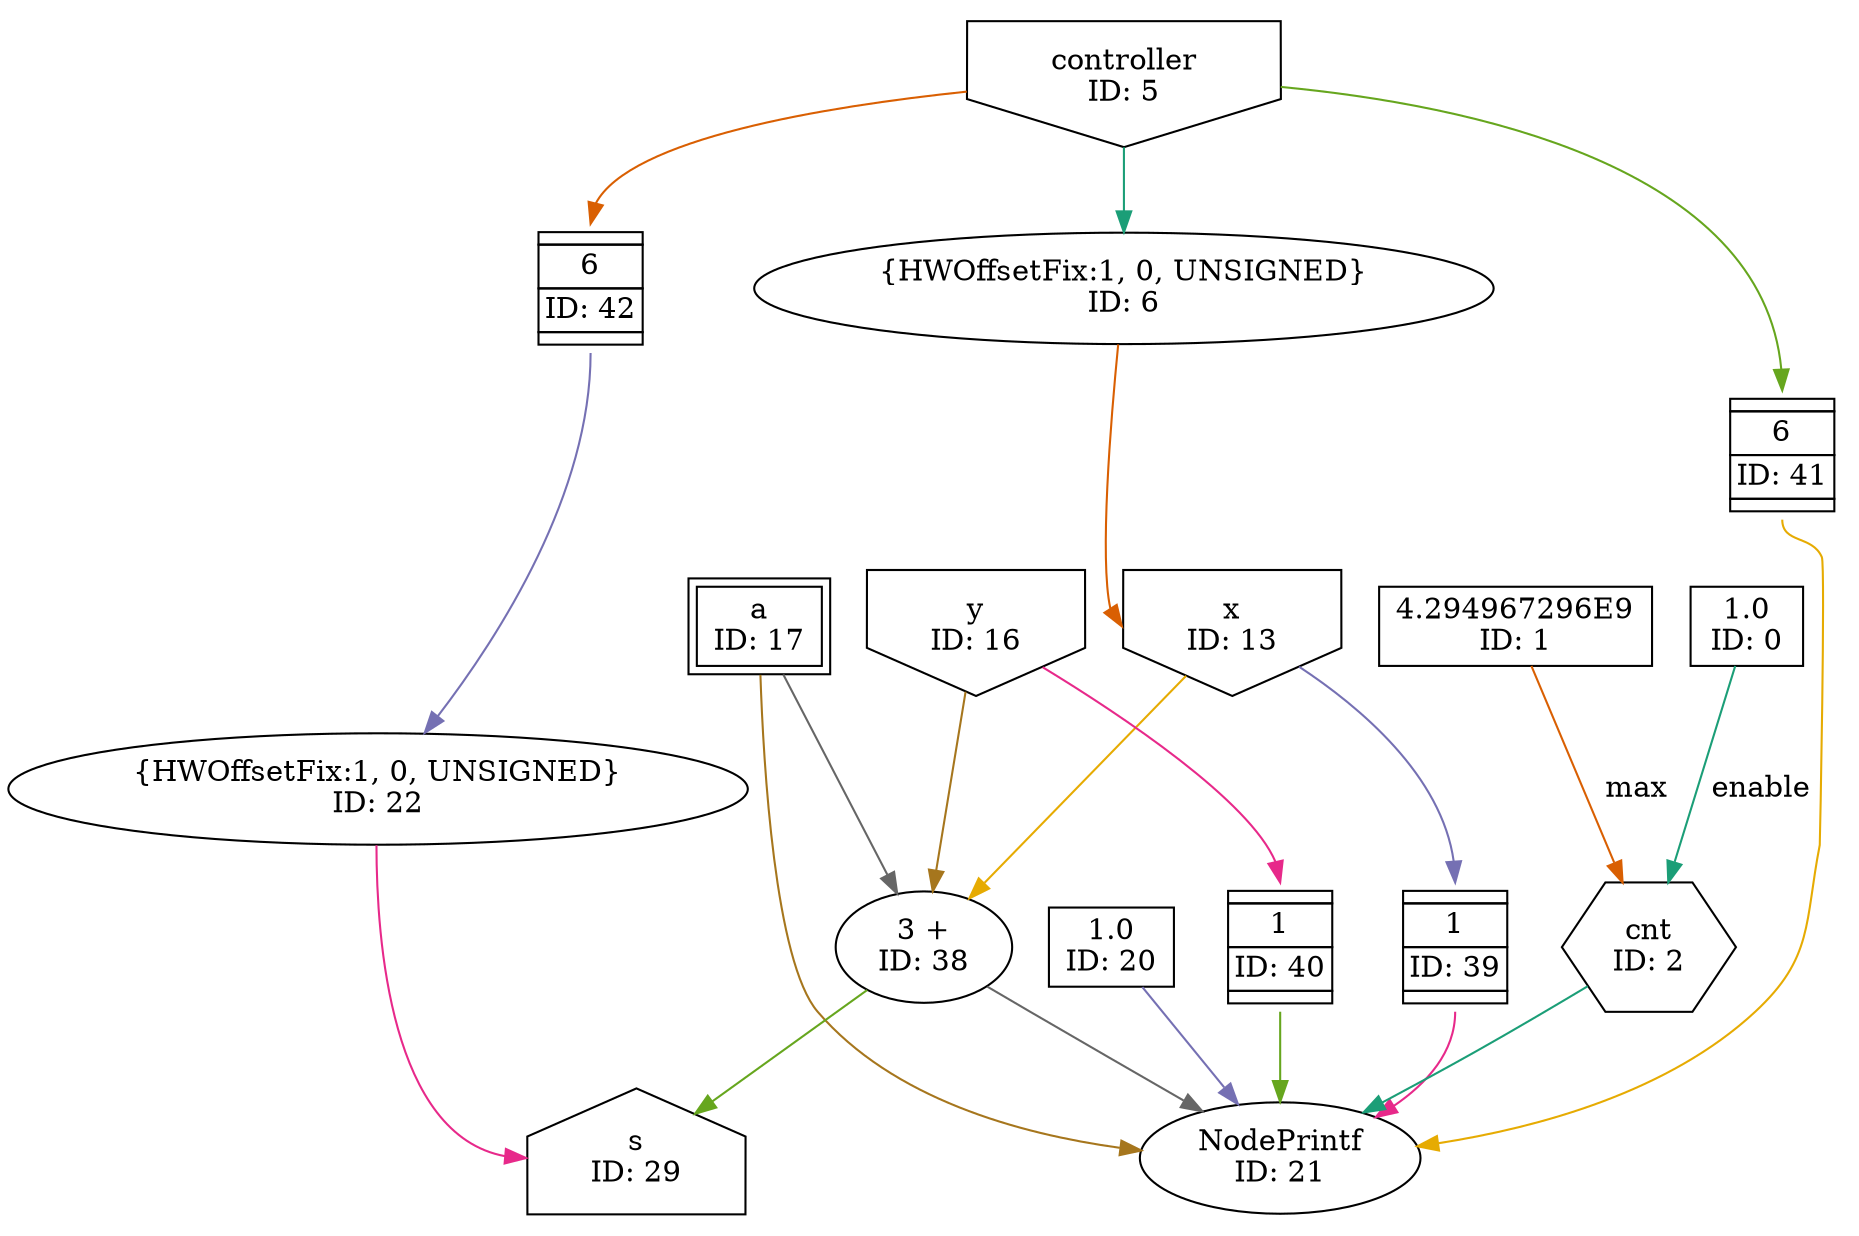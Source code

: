 digraph QueueKernel_scheduled_2{
	NodeConstantRawBits20 [shape=box, label="1.0\nID: 20"];
	NodeInput5 [shape=invhouse, label="controller\nID: 5"];
	NodeCast6 [label="{HWOffsetFix:1, 0, UNSIGNED}\nID: 6"];
	NodeInput13 [shape=invhouse, label="x\nID: 13"];
	NodeFIFO39 [shape=plaintext, label=<<TABLE BORDER="0" CELLSPACING="0" CELLBORDER="1"> <TR><TD></TD></TR><TR><TD>1</TD></TR><TR><TD>ID: 39</TD></TR> <TR><TD></TD></TR> </TABLE>>];
	NodeInput16 [shape=invhouse, label="y\nID: 16"];
	NodeFIFO40 [shape=plaintext, label=<<TABLE BORDER="0" CELLSPACING="0" CELLBORDER="1"> <TR><TD></TD></TR><TR><TD>1</TD></TR><TR><TD>ID: 40</TD></TR> <TR><TD></TD></TR> </TABLE>>];
	NodeFIFO41 [shape=plaintext, label=<<TABLE BORDER="0" CELLSPACING="0" CELLBORDER="1"> <TR><TD></TD></TR><TR><TD>6</TD></TR><TR><TD>ID: 41</TD></TR> <TR><TD></TD></TR> </TABLE>>];
	NodeInputMappedReg17 [shape=box, peripheries=2, label="a\nID: 17"];
	NodeTriAdd38 [label="3 +\nID: 38"];
	NodeConstantDouble0 [shape=box, label="1.0\nID: 0"];
	NodeConstantRawBits1 [shape=box, label="4.294967296E9\nID: 1"];
	NodeCounterV12 [shape=hexagon, label="cnt\nID: 2"];
	NodePrintf21 [label="NodePrintf\nID: 21"];
	NodeFIFO42 [shape=plaintext, label=<<TABLE BORDER="0" CELLSPACING="0" CELLBORDER="1"> <TR><TD></TD></TR><TR><TD>6</TD></TR><TR><TD>ID: 42</TD></TR> <TR><TD></TD></TR> </TABLE>>];
	NodeCast22 [label="{HWOffsetFix:1, 0, UNSIGNED}\nID: 22"];
	NodeOutput29 [shape=house, label="s\nID: 29"];
	NodeInput5 -> NodeCast6[color="/dark28/1" photon_data="EDGE,SrcNode:5,SrcNodePort:data"];
	NodeCast6 -> NodeInput13[headport="w" color="/dark28/2" ];
	NodeInput13 -> NodeFIFO39[headport="n" color="/dark28/3" photon_data="EDGE,SrcNode:13,SrcNodePort:data"];
	NodeInput16 -> NodeFIFO40[headport="n" color="/dark28/4" photon_data="EDGE,SrcNode:16,SrcNodePort:data"];
	NodeInput5 -> NodeFIFO41[headport="n" color="/dark28/5" photon_data="EDGE,SrcNode:5,SrcNodePort:data"];
	NodeInput13 -> NodeTriAdd38[color="/dark28/6" photon_data="EDGE,SrcNode:13,SrcNodePort:data"];
	NodeInput16 -> NodeTriAdd38[color="/dark28/7" photon_data="EDGE,SrcNode:16,SrcNodePort:data"];
	NodeInputMappedReg17 -> NodeTriAdd38[color="/dark28/8" photon_data="EDGE,SrcNode:17,SrcNodePort:a"];
	NodeConstantDouble0 -> NodeCounterV12[label="enable" color="/dark28/1" photon_data="EDGE,SrcNode:0,SrcNodePort:value"];
	NodeConstantRawBits1 -> NodeCounterV12[label="max" color="/dark28/2" photon_data="EDGE,SrcNode:1,SrcNodePort:value"];
	NodeConstantRawBits20 -> NodePrintf21[color="/dark28/3" photon_data="EDGE,SrcNode:20,SrcNodePort:value"];
	NodeFIFO39 -> NodePrintf21[tailport="s" color="/dark28/4" photon_data="EDGE,SrcNode:39,SrcNodePort:output"];
	NodeFIFO40 -> NodePrintf21[tailport="s" color="/dark28/5" photon_data="EDGE,SrcNode:40,SrcNodePort:output"];
	NodeFIFO41 -> NodePrintf21[tailport="s" color="/dark28/6" photon_data="EDGE,SrcNode:41,SrcNodePort:output"];
	NodeInputMappedReg17 -> NodePrintf21[color="/dark28/7" photon_data="EDGE,SrcNode:17,SrcNodePort:a"];
	NodeTriAdd38 -> NodePrintf21[color="/dark28/8" photon_data="EDGE,SrcNode:38,SrcNodePort:result"];
	NodeCounterV12 -> NodePrintf21[color="/dark28/1" photon_data="EDGE,SrcNode:2,SrcNodePort:count"];
	NodeInput5 -> NodeFIFO42[headport="n" color="/dark28/2" photon_data="EDGE,SrcNode:5,SrcNodePort:data"];
	NodeFIFO42 -> NodeCast22[tailport="s" color="/dark28/3" photon_data="EDGE,SrcNode:42,SrcNodePort:output"];
	NodeCast22 -> NodeOutput29[headport="w" color="/dark28/4" ];
	NodeTriAdd38 -> NodeOutput29[color="/dark28/5" photon_data="EDGE,SrcNode:38,SrcNodePort:result"];
}
